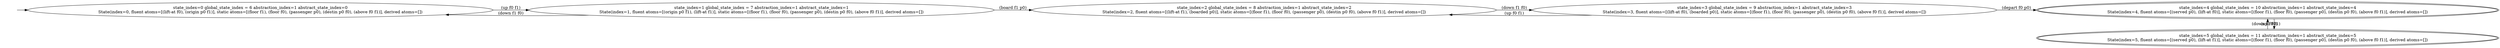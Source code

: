 digraph {
rankdir="LR"
s0[label="state_index=0 global_state_index = 6 abstraction_index=1 abstract_state_index=0
State(index=0, fluent atoms=[(lift-at f0), (origin p0 f1)], static atoms=[(floor f1), (floor f0), (passenger p0), (destin p0 f0), (above f0 f1)], derived atoms=[])
"]
s1[label="state_index=1 global_state_index = 7 abstraction_index=1 abstract_state_index=1
State(index=1, fluent atoms=[(origin p0 f1), (lift-at f1)], static atoms=[(floor f1), (floor f0), (passenger p0), (destin p0 f0), (above f0 f1)], derived atoms=[])
"]
s2[label="state_index=2 global_state_index = 8 abstraction_index=1 abstract_state_index=2
State(index=2, fluent atoms=[(lift-at f1), (boarded p0)], static atoms=[(floor f1), (floor f0), (passenger p0), (destin p0 f0), (above f0 f1)], derived atoms=[])
"]
s3[label="state_index=3 global_state_index = 9 abstraction_index=1 abstract_state_index=3
State(index=3, fluent atoms=[(lift-at f0), (boarded p0)], static atoms=[(floor f1), (floor f0), (passenger p0), (destin p0 f0), (above f0 f1)], derived atoms=[])
"]
s4[peripheries=2,label="state_index=4 global_state_index = 10 abstraction_index=1 abstract_state_index=4
State(index=4, fluent atoms=[(served p0), (lift-at f0)], static atoms=[(floor f1), (floor f0), (passenger p0), (destin p0 f0), (above f0 f1)], derived atoms=[])
"]
s5[peripheries=2,label="state_index=5 global_state_index = 11 abstraction_index=1 abstract_state_index=5
State(index=5, fluent atoms=[(served p0), (lift-at f1)], static atoms=[(floor f1), (floor f0), (passenger p0), (destin p0 f0), (above f0 f1)], derived atoms=[])
"]
Dangling [ label = "", style = invis ]
{ rank = same; Dangling }
Dangling -> s0
{ rank = same; s0}
{ rank = same; s1}
{ rank = same; s2}
{ rank = same; s3}
{ rank = same; s4,s5}
s0->s1 [label="(up f0 f1)
"]
s1->s0 [label="(down f1 f0)
"]
s1->s2 [label="(board f1 p0)
"]
s2->s3 [label="(down f1 f0)
"]
s3->s2 [label="(up f0 f1)
"]
s3->s4 [label="(depart f0 p0)
"]
s4->s5 [label="(up f0 f1)
"]
s5->s4 [label="(down f1 f0)
"]
}
